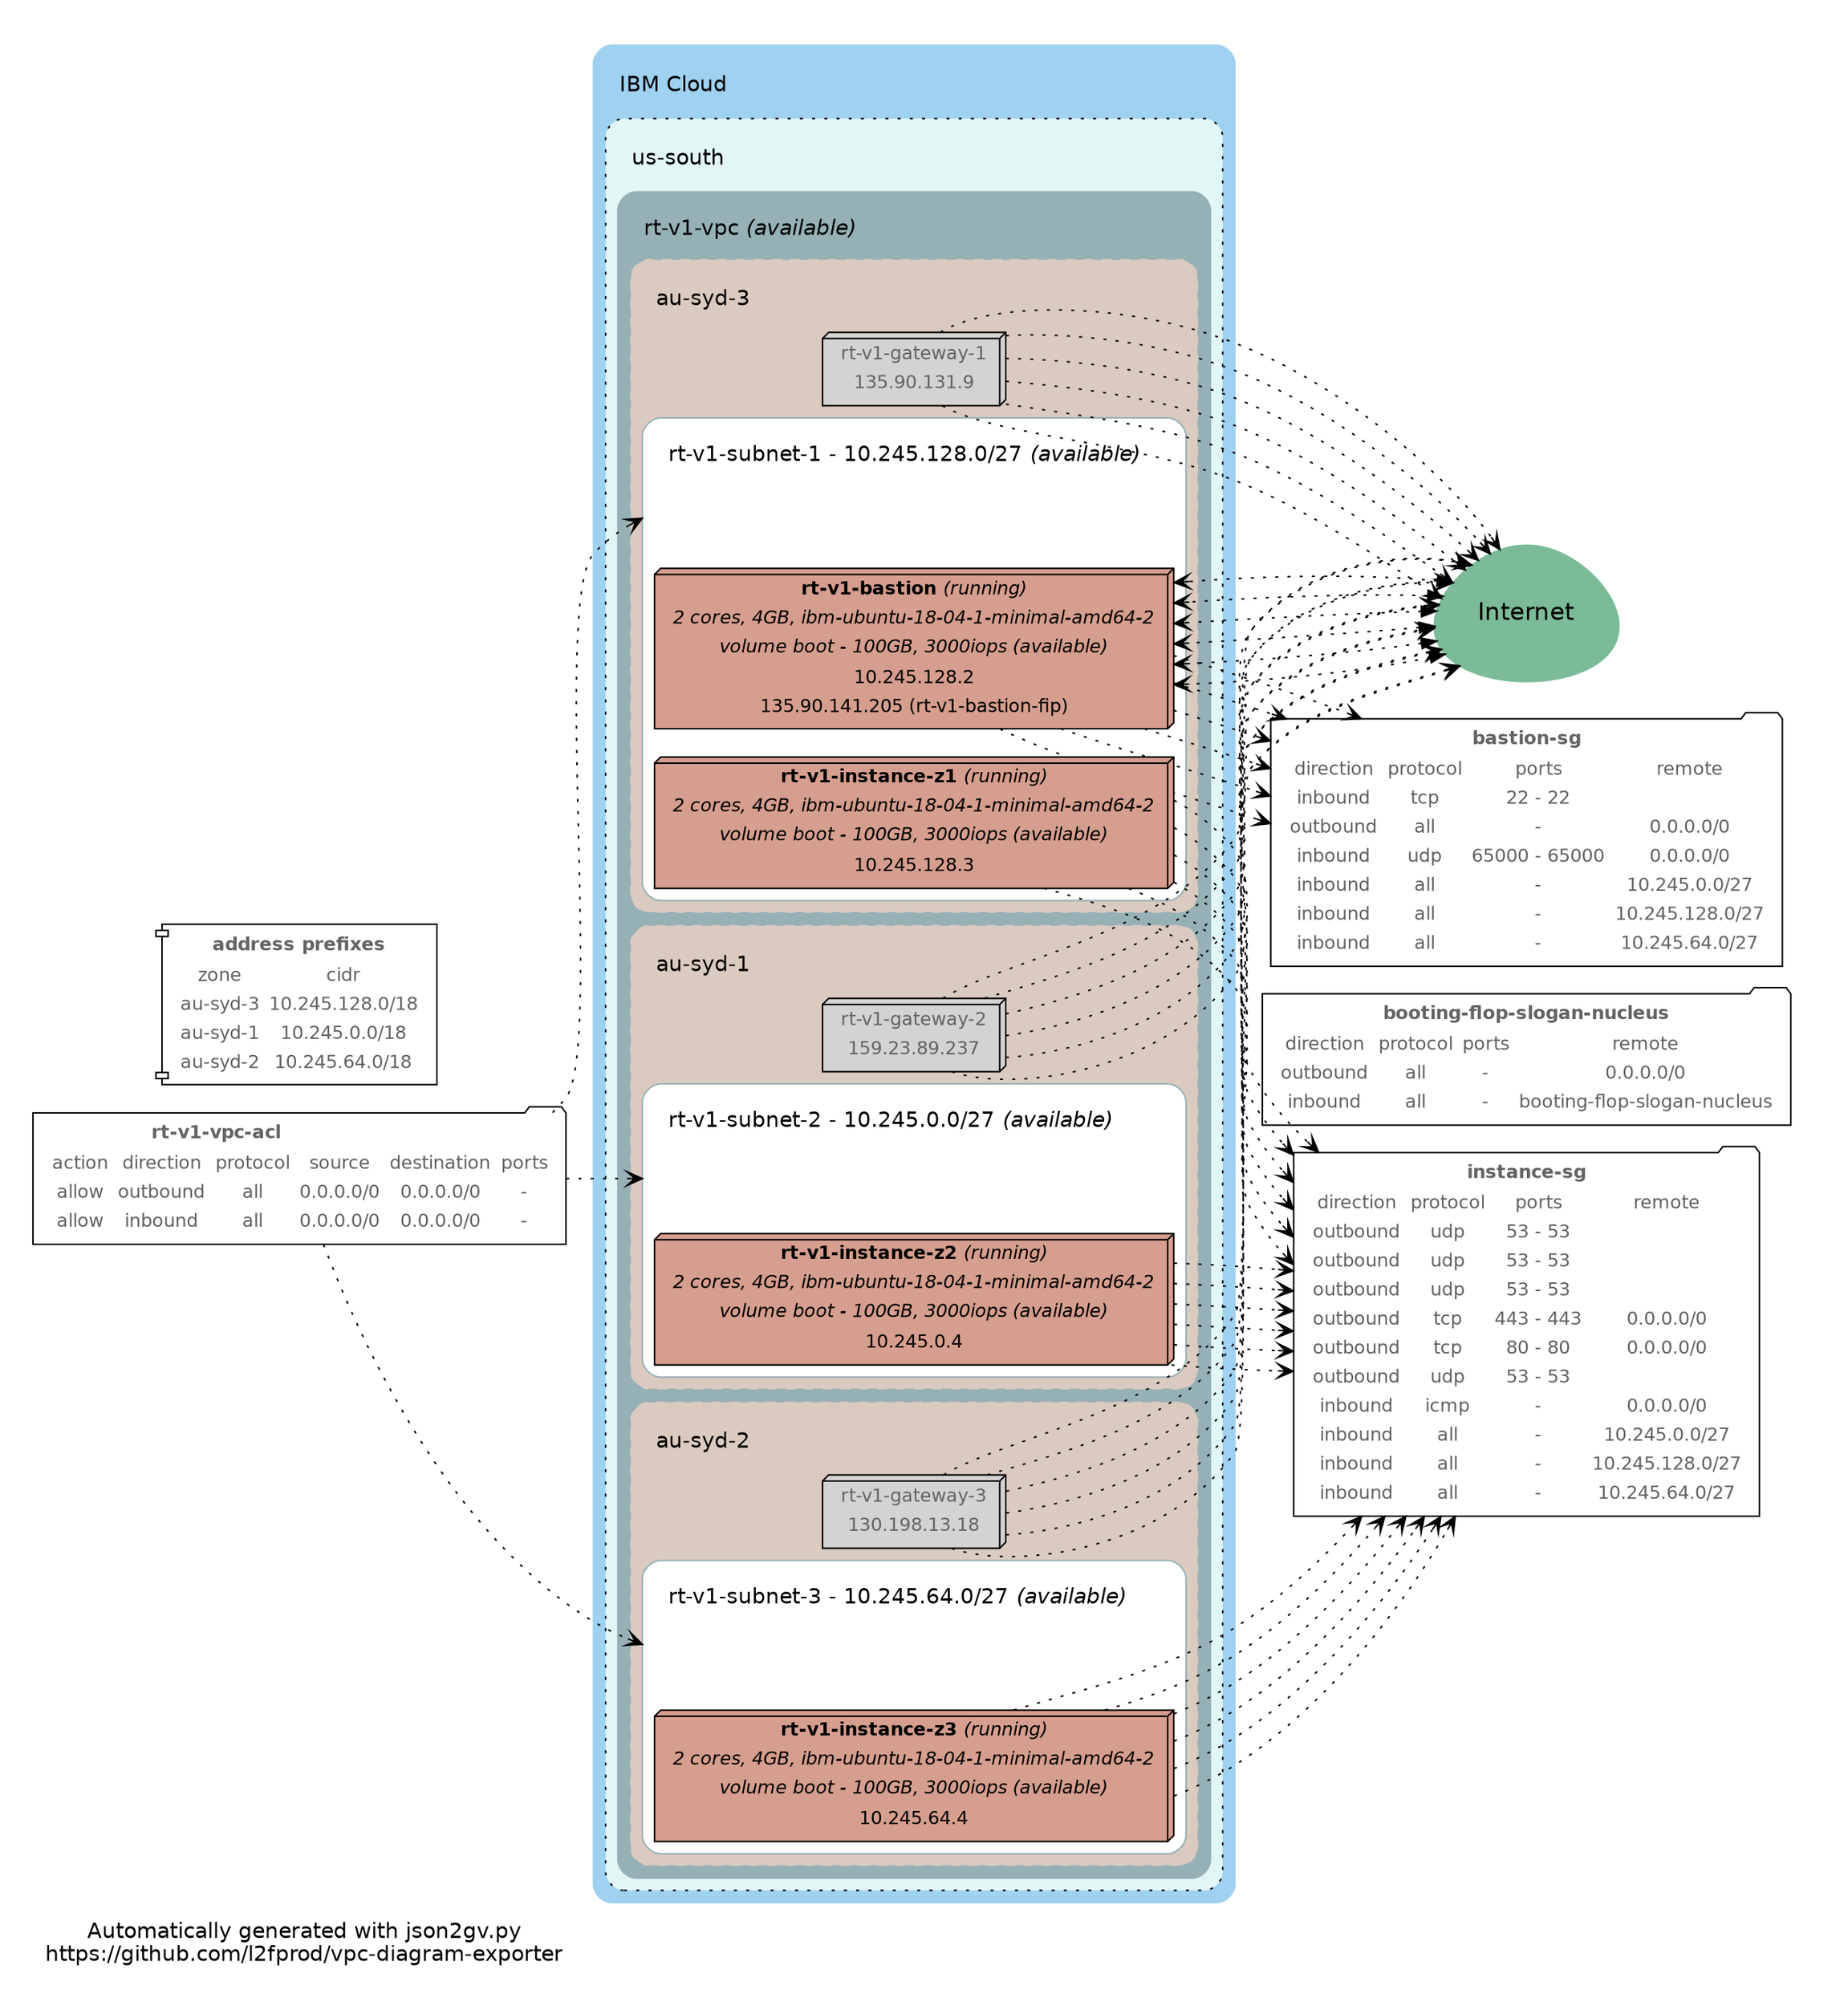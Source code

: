 digraph G {

  graph [labeljust=l]
  bgcolor="#FFFFFF"

  compound=true
  rankdir=LR
  ranksep=0.8
  # ratio=0.8
  pad=0.3
  // splines="polyline"
  fontname = "helvetica"

  label="Automatically generated with json2gv.py\nhttps://github.com/l2fprod/vpc-diagram-exporter"

  node [
    fontname = "helvetica"
    fontsize=12
    fontcolor="#646365"
    width=1.1
    shape = "box"
  ]
  edge [
    fontname = "helvetica"
    fontsize=8
    fontcolor="#646365"
    color="#000000"
    arrowhead="vee"
    style="dotted"
  ]

  internet [
    label = "\nInternet\n "
    shape = "egg"
    fontsize=16
    style="filled"
    color="#7bbb98"
    fillcolor="#7bbb98"
    fontcolor="#000000"
  ]

  // force the internet outside of IBM Cloud
  subgraph cluster_internet {
    label = ""
    color = "#FFFFFF"
    internet
  }

  // force security groups outside of IBM Cloud
  subgraph cluster_security_groups {
    label = ""
    color = "#FFFFFF"

    // SECURITY GROUPS
    
    
    
    "r026-39678830-3bc3-48be-b4e7-a2bc3350febe" [
      label = <
      <TABLE border="0">
      <TR><TD colspan="4"><B>bastion-sg</B></TD></TR>
      <TR>
      <TD>direction</TD>
      <TD>protocol</TD>
      <TD>ports</TD>
      <TD>remote</TD>
      </TR>
      
      
      <TR>
      <TD>inbound</TD>
      <TD>tcp</TD>
      <TD>22 - 22</TD>
      <TD></TD>
      </TR>
      
      <TR>
      <TD>outbound</TD>
      <TD>all</TD>
      <TD> - </TD>
      <TD>0.0.0.0/0</TD>
      </TR>
      
      <TR>
      <TD>inbound</TD>
      <TD>udp</TD>
      <TD>65000 - 65000</TD>
      <TD>0.0.0.0/0</TD>
      </TR>
      
      <TR>
      <TD>inbound</TD>
      <TD>all</TD>
      <TD> - </TD>
      <TD>10.245.0.0/27</TD>
      </TR>
      
      <TR>
      <TD>inbound</TD>
      <TD>all</TD>
      <TD> - </TD>
      <TD>10.245.128.0/27</TD>
      </TR>
      
      <TR>
      <TD>inbound</TD>
      <TD>all</TD>
      <TD> - </TD>
      <TD>10.245.64.0/27</TD>
      </TR>
      
      
      </TABLE>
      >
      style="rounded"
      shape="folder"
    ]
    
    
    
    "r026-e7b9e1f9-a3f1-4597-b4d5-7c012ff75777" [
      label = <
      <TABLE border="0">
      <TR><TD colspan="4"><B>booting-flop-slogan-nucleus</B></TD></TR>
      <TR>
      <TD>direction</TD>
      <TD>protocol</TD>
      <TD>ports</TD>
      <TD>remote</TD>
      </TR>
      
      
      <TR>
      <TD>outbound</TD>
      <TD>all</TD>
      <TD> - </TD>
      <TD>0.0.0.0/0</TD>
      </TR>
      
      <TR>
      <TD>inbound</TD>
      <TD>all</TD>
      <TD> - </TD>
      <TD>booting-flop-slogan-nucleus</TD>
      </TR>
      
      
      </TABLE>
      >
      style="rounded"
      shape="folder"
    ]
    
    
    
    "r026-78aa2ab8-ea46-4357-8177-5447cf0020c7" [
      label = <
      <TABLE border="0">
      <TR><TD colspan="4"><B>instance-sg</B></TD></TR>
      <TR>
      <TD>direction</TD>
      <TD>protocol</TD>
      <TD>ports</TD>
      <TD>remote</TD>
      </TR>
      
      
      <TR>
      <TD>outbound</TD>
      <TD>udp</TD>
      <TD>53 - 53</TD>
      <TD></TD>
      </TR>
      
      <TR>
      <TD>outbound</TD>
      <TD>udp</TD>
      <TD>53 - 53</TD>
      <TD></TD>
      </TR>
      
      <TR>
      <TD>outbound</TD>
      <TD>udp</TD>
      <TD>53 - 53</TD>
      <TD></TD>
      </TR>
      
      <TR>
      <TD>outbound</TD>
      <TD>tcp</TD>
      <TD>443 - 443</TD>
      <TD>0.0.0.0/0</TD>
      </TR>
      
      <TR>
      <TD>outbound</TD>
      <TD>tcp</TD>
      <TD>80 - 80</TD>
      <TD>0.0.0.0/0</TD>
      </TR>
      
      <TR>
      <TD>outbound</TD>
      <TD>udp</TD>
      <TD>53 - 53</TD>
      <TD></TD>
      </TR>
      
      <TR>
      <TD>inbound</TD>
      <TD>icmp</TD>
      <TD> - </TD>
      <TD>0.0.0.0/0</TD>
      </TR>
      
      <TR>
      <TD>inbound</TD>
      <TD>all</TD>
      <TD> - </TD>
      <TD>10.245.0.0/27</TD>
      </TR>
      
      <TR>
      <TD>inbound</TD>
      <TD>all</TD>
      <TD> - </TD>
      <TD>10.245.128.0/27</TD>
      </TR>
      
      <TR>
      <TD>inbound</TD>
      <TD>all</TD>
      <TD> - </TD>
      <TD>10.245.64.0/27</TD>
      </TR>
      
      
      </TABLE>
      >
      style="rounded"
      shape="folder"
    ]
    
    
    
  }

  subgraph cluster_ibmcloud {
    label = <<BR/>  IBM Cloud>
    color = "#9fd1f0"
    fillcolor = "#9fd1f0"
    style = "rounded, filled"

    // VPCs
    
    subgraph "cluster_r026-1196200e-5018-414c-a50b-099eadbcd76c_us-south" {
      label = <<BR/>  us-south>
      color = "#000000"
      fillcolor = "#e2f7f5"
      style = "rounded, dotted, filled"

      subgraph "cluster_r026-1196200e-5018-414c-a50b-099eadbcd76c" {
        label = <<BR/>  rt-v1-vpc <I>(available) </I>>
        color = "#96b1b6"
        fillcolor = "#96b1b6"
        style = "rounded, filled"

      // REGIONS
      
        
        subgraph "cluster_r026-1196200e-5018-414c-a50b-099eadbcd76c_au-syd-1" {
          label = <<BR/>  au-syd-1>
          fillcolor = "#dbcabf"
          style = "rounded, dashed, filled"

          // PUBLIC GATEWAYS
          
            
            "r026-514a0c81-b89b-4e13-8afd-855a48ff3be3" [
              label=<
                <TABLE border="0">
                <TR><TD>rt-v1-gateway-2</TD></TR>
                
                <TR><TD>159.23.89.237</TD></TR>
                
                </TABLE>
              >
              style = "filled"
              shape = "box3d"
            ]

            "r026-514a0c81-b89b-4e13-8afd-855a48ff3be3" -> internet
            
          
            
          
            
          
          
          // SUBNETS
          

          
            
              subgraph "cluster_02h7-62e594fe-427f-492b-acd9-19bbd3be2772" {
                label = <<BR/>  rt-v1-subnet-2 - 10.245.0.0/27 <I>(available)</I>>
                fillcolor = "#FFFFFF"
                style = "rounded, filled"

                // invisible node to be able to attach Network ACLs
                "02h7-62e594fe-427f-492b-acd9-19bbd3be2772" [
                  style="invis"
                ]

                

                // SERVERS in this SUBNET
                
                    "02h7_a3e456e3-5c2e-4b26-a3c4-79f2d0e6c7e6" [
                      label = <
                      <TABLE BORDER="0">
                      <TR><TD><B>rt-v1-instance-z2</B> <I>(running)</I></TD></TR>
                      <TR><TD><I>2 cores, 4GB, ibm-ubuntu-18-04-1-minimal-amd64-2</I></TD></TR>

                      
                        
                        
                        <TR><TD><I>volume boot - 100GB, 3000iops (available)</I></TD></TR>
                        
                        
                      
                        
                        
                        
                      
                        
                        
                        
                      
                        
                        
                        
                      

                      
                      <TR><TD>10.245.0.4</TD></TR>
                        
                      

                      </TABLE>
                      >
                      style="filled"
                      color="#000000"
                      fillcolor="#d69e8e"
                      fontcolor="#000000"
                      shape="box3d"
                    ]

                    
                      // LINK SERVER to ITS SECURITY GROUPS
                      
                        "02h7_a3e456e3-5c2e-4b26-a3c4-79f2d0e6c7e6" -> "r026-78aa2ab8-ea46-4357-8177-5447cf0020c7"
                      

                      // IF THE SERVER HAS A FLOATING IP, IT HAS INBOUND/OUTBOUND ACCESS FROM/TO THE INTERNET
                      
                    

                
              }
            
          
            
          
            
          
        }
        
        subgraph "cluster_r026-1196200e-5018-414c-a50b-099eadbcd76c_au-syd-2" {
          label = <<BR/>  au-syd-2>
          fillcolor = "#dbcabf"
          style = "rounded, dashed, filled"

          // PUBLIC GATEWAYS
          
            
          
            
            "r026-8bf6ff65-9303-42ab-8074-7d1d907f72e1" [
              label=<
                <TABLE border="0">
                <TR><TD>rt-v1-gateway-3</TD></TR>
                
                <TR><TD>130.198.13.18</TD></TR>
                
                </TABLE>
              >
              style = "filled"
              shape = "box3d"
            ]

            "r026-8bf6ff65-9303-42ab-8074-7d1d907f72e1" -> internet
            
          
            
          
          
          // SUBNETS
          

          
            
          
            
              subgraph "cluster_02i7-4ad1e7eb-f26c-4f83-bdce-4faf1d332f8b" {
                label = <<BR/>  rt-v1-subnet-3 - 10.245.64.0/27 <I>(available)</I>>
                fillcolor = "#FFFFFF"
                style = "rounded, filled"

                // invisible node to be able to attach Network ACLs
                "02i7-4ad1e7eb-f26c-4f83-bdce-4faf1d332f8b" [
                  style="invis"
                ]

                

                // SERVERS in this SUBNET
                
                    "02i7_5aae6363-aa8d-4bfb-a352-b4fe5a42b905" [
                      label = <
                      <TABLE BORDER="0">
                      <TR><TD><B>rt-v1-instance-z3</B> <I>(running)</I></TD></TR>
                      <TR><TD><I>2 cores, 4GB, ibm-ubuntu-18-04-1-minimal-amd64-2</I></TD></TR>

                      
                        
                        
                        
                      
                        
                        
                        <TR><TD><I>volume boot - 100GB, 3000iops (available)</I></TD></TR>
                        
                        
                      
                        
                        
                        
                      
                        
                        
                        
                      

                      
                      <TR><TD>10.245.64.4</TD></TR>
                        
                      

                      </TABLE>
                      >
                      style="filled"
                      color="#000000"
                      fillcolor="#d69e8e"
                      fontcolor="#000000"
                      shape="box3d"
                    ]

                    
                      // LINK SERVER to ITS SECURITY GROUPS
                      
                        "02i7_5aae6363-aa8d-4bfb-a352-b4fe5a42b905" -> "r026-78aa2ab8-ea46-4357-8177-5447cf0020c7"
                      

                      // IF THE SERVER HAS A FLOATING IP, IT HAS INBOUND/OUTBOUND ACCESS FROM/TO THE INTERNET
                      
                    

                
              }
            
          
            
          
        }
        
        subgraph "cluster_r026-1196200e-5018-414c-a50b-099eadbcd76c_au-syd-3" {
          label = <<BR/>  au-syd-3>
          fillcolor = "#dbcabf"
          style = "rounded, dashed, filled"

          // PUBLIC GATEWAYS
          
            
          
            
          
            
            "r026-9a965094-5aef-4111-a4b1-207ca56bcbe2" [
              label=<
                <TABLE border="0">
                <TR><TD>rt-v1-gateway-1</TD></TR>
                
                <TR><TD>135.90.131.9</TD></TR>
                
                </TABLE>
              >
              style = "filled"
              shape = "box3d"
            ]

            "r026-9a965094-5aef-4111-a4b1-207ca56bcbe2" -> internet
            
          
          
          // SUBNETS
          

          
            
          
            
          
            
              subgraph "cluster_02j7-d3e630c2-8255-48a6-b5c0-4b117d39412e" {
                label = <<BR/>  rt-v1-subnet-1 - 10.245.128.0/27 <I>(available)</I>>
                fillcolor = "#FFFFFF"
                style = "rounded, filled"

                // invisible node to be able to attach Network ACLs
                "02j7-d3e630c2-8255-48a6-b5c0-4b117d39412e" [
                  style="invis"
                ]

                

                // SERVERS in this SUBNET
                
                    "02j7_19f9bd34-a3a3-45d8-9e03-af8d9bbcd081" [
                      label = <
                      <TABLE BORDER="0">
                      <TR><TD><B>rt-v1-bastion</B> <I>(running)</I></TD></TR>
                      <TR><TD><I>2 cores, 4GB, ibm-ubuntu-18-04-1-minimal-amd64-2</I></TD></TR>

                      
                        
                        
                        
                      
                        
                        
                        
                      
                        
                        
                        <TR><TD><I>volume boot - 100GB, 3000iops (available)</I></TD></TR>
                        
                        
                      
                        
                        
                        
                      

                      
                      <TR><TD>10.245.128.2</TD></TR>
                        
                        
                          <TR><TD>135.90.141.205 (rt-v1-bastion-fip)</TD></TR>
                        
                        
                      

                      </TABLE>
                      >
                      style="filled"
                      color="#000000"
                      fillcolor="#d69e8e"
                      fontcolor="#000000"
                      shape="box3d"
                    ]

                    
                      // LINK SERVER to ITS SECURITY GROUPS
                      
                        "02j7_19f9bd34-a3a3-45d8-9e03-af8d9bbcd081" -> "r026-39678830-3bc3-48be-b4e7-a2bc3350febe"
                      

                      // IF THE SERVER HAS A FLOATING IP, IT HAS INBOUND/OUTBOUND ACCESS FROM/TO THE INTERNET
                      
                      internet -> "02j7_19f9bd34-a3a3-45d8-9e03-af8d9bbcd081" [dir="both"]
                      
                    

                
                    "02j7_fa8f579c-6563-4abf-b0eb-5efe1798c1bf" [
                      label = <
                      <TABLE BORDER="0">
                      <TR><TD><B>rt-v1-instance-z1</B> <I>(running)</I></TD></TR>
                      <TR><TD><I>2 cores, 4GB, ibm-ubuntu-18-04-1-minimal-amd64-2</I></TD></TR>

                      
                        
                        
                        
                      
                        
                        
                        
                      
                        
                        
                        
                      
                        
                        
                        <TR><TD><I>volume boot - 100GB, 3000iops (available)</I></TD></TR>
                        
                        
                      

                      
                      <TR><TD>10.245.128.3</TD></TR>
                        
                      

                      </TABLE>
                      >
                      style="filled"
                      color="#000000"
                      fillcolor="#d69e8e"
                      fontcolor="#000000"
                      shape="box3d"
                    ]

                    
                      // LINK SERVER to ITS SECURITY GROUPS
                      
                        "02j7_fa8f579c-6563-4abf-b0eb-5efe1798c1bf" -> "r026-78aa2ab8-ea46-4357-8177-5447cf0020c7"
                      

                      // IF THE SERVER HAS A FLOATING IP, IT HAS INBOUND/OUTBOUND ACCESS FROM/TO THE INTERNET
                      
                    

                
              }
            
          
        }
        
      
        
        subgraph "cluster_r026-1196200e-5018-414c-a50b-099eadbcd76c_au-syd-3" {
          label = <<BR/>  au-syd-3>
          fillcolor = "#dbcabf"
          style = "rounded, dashed, filled"

          // PUBLIC GATEWAYS
          
            
          
            
          
            
            "r026-9a965094-5aef-4111-a4b1-207ca56bcbe2" [
              label=<
                <TABLE border="0">
                <TR><TD>rt-v1-gateway-1</TD></TR>
                
                <TR><TD>135.90.131.9</TD></TR>
                
                </TABLE>
              >
              style = "filled"
              shape = "box3d"
            ]

            "r026-9a965094-5aef-4111-a4b1-207ca56bcbe2" -> internet
            
          
          
          // SUBNETS
          

          
            
          
            
          
            
              subgraph "cluster_02j7-d3e630c2-8255-48a6-b5c0-4b117d39412e" {
                label = <<BR/>  rt-v1-subnet-1 - 10.245.128.0/27 <I>(available)</I>>
                fillcolor = "#FFFFFF"
                style = "rounded, filled"

                // invisible node to be able to attach Network ACLs
                "02j7-d3e630c2-8255-48a6-b5c0-4b117d39412e" [
                  style="invis"
                ]

                

                // SERVERS in this SUBNET
                
                    "02j7_19f9bd34-a3a3-45d8-9e03-af8d9bbcd081" [
                      label = <
                      <TABLE BORDER="0">
                      <TR><TD><B>rt-v1-bastion</B> <I>(running)</I></TD></TR>
                      <TR><TD><I>2 cores, 4GB, ibm-ubuntu-18-04-1-minimal-amd64-2</I></TD></TR>

                      
                        
                        
                        
                      
                        
                        
                        
                      
                        
                        
                        <TR><TD><I>volume boot - 100GB, 3000iops (available)</I></TD></TR>
                        
                        
                      
                        
                        
                        
                      

                      
                      <TR><TD>10.245.128.2</TD></TR>
                        
                        
                          <TR><TD>135.90.141.205 (rt-v1-bastion-fip)</TD></TR>
                        
                        
                      

                      </TABLE>
                      >
                      style="filled"
                      color="#000000"
                      fillcolor="#d69e8e"
                      fontcolor="#000000"
                      shape="box3d"
                    ]

                    
                      // LINK SERVER to ITS SECURITY GROUPS
                      
                        "02j7_19f9bd34-a3a3-45d8-9e03-af8d9bbcd081" -> "r026-39678830-3bc3-48be-b4e7-a2bc3350febe"
                      

                      // IF THE SERVER HAS A FLOATING IP, IT HAS INBOUND/OUTBOUND ACCESS FROM/TO THE INTERNET
                      
                      internet -> "02j7_19f9bd34-a3a3-45d8-9e03-af8d9bbcd081" [dir="both"]
                      
                    

                
                    "02j7_fa8f579c-6563-4abf-b0eb-5efe1798c1bf" [
                      label = <
                      <TABLE BORDER="0">
                      <TR><TD><B>rt-v1-instance-z1</B> <I>(running)</I></TD></TR>
                      <TR><TD><I>2 cores, 4GB, ibm-ubuntu-18-04-1-minimal-amd64-2</I></TD></TR>

                      
                        
                        
                        
                      
                        
                        
                        
                      
                        
                        
                        
                      
                        
                        
                        <TR><TD><I>volume boot - 100GB, 3000iops (available)</I></TD></TR>
                        
                        
                      

                      
                      <TR><TD>10.245.128.3</TD></TR>
                        
                      

                      </TABLE>
                      >
                      style="filled"
                      color="#000000"
                      fillcolor="#d69e8e"
                      fontcolor="#000000"
                      shape="box3d"
                    ]

                    
                      // LINK SERVER to ITS SECURITY GROUPS
                      
                        "02j7_fa8f579c-6563-4abf-b0eb-5efe1798c1bf" -> "r026-78aa2ab8-ea46-4357-8177-5447cf0020c7"
                      

                      // IF THE SERVER HAS A FLOATING IP, IT HAS INBOUND/OUTBOUND ACCESS FROM/TO THE INTERNET
                      
                    

                
              }
            
          
        }
        
        subgraph "cluster_r026-1196200e-5018-414c-a50b-099eadbcd76c_au-syd-1" {
          label = <<BR/>  au-syd-1>
          fillcolor = "#dbcabf"
          style = "rounded, dashed, filled"

          // PUBLIC GATEWAYS
          
            
            "r026-514a0c81-b89b-4e13-8afd-855a48ff3be3" [
              label=<
                <TABLE border="0">
                <TR><TD>rt-v1-gateway-2</TD></TR>
                
                <TR><TD>159.23.89.237</TD></TR>
                
                </TABLE>
              >
              style = "filled"
              shape = "box3d"
            ]

            "r026-514a0c81-b89b-4e13-8afd-855a48ff3be3" -> internet
            
          
            
          
            
          
          
          // SUBNETS
          

          
            
              subgraph "cluster_02h7-62e594fe-427f-492b-acd9-19bbd3be2772" {
                label = <<BR/>  rt-v1-subnet-2 - 10.245.0.0/27 <I>(available)</I>>
                fillcolor = "#FFFFFF"
                style = "rounded, filled"

                // invisible node to be able to attach Network ACLs
                "02h7-62e594fe-427f-492b-acd9-19bbd3be2772" [
                  style="invis"
                ]

                

                // SERVERS in this SUBNET
                
                    "02h7_a3e456e3-5c2e-4b26-a3c4-79f2d0e6c7e6" [
                      label = <
                      <TABLE BORDER="0">
                      <TR><TD><B>rt-v1-instance-z2</B> <I>(running)</I></TD></TR>
                      <TR><TD><I>2 cores, 4GB, ibm-ubuntu-18-04-1-minimal-amd64-2</I></TD></TR>

                      
                        
                        
                        <TR><TD><I>volume boot - 100GB, 3000iops (available)</I></TD></TR>
                        
                        
                      
                        
                        
                        
                      
                        
                        
                        
                      
                        
                        
                        
                      

                      
                      <TR><TD>10.245.0.4</TD></TR>
                        
                      

                      </TABLE>
                      >
                      style="filled"
                      color="#000000"
                      fillcolor="#d69e8e"
                      fontcolor="#000000"
                      shape="box3d"
                    ]

                    
                      // LINK SERVER to ITS SECURITY GROUPS
                      
                        "02h7_a3e456e3-5c2e-4b26-a3c4-79f2d0e6c7e6" -> "r026-78aa2ab8-ea46-4357-8177-5447cf0020c7"
                      

                      // IF THE SERVER HAS A FLOATING IP, IT HAS INBOUND/OUTBOUND ACCESS FROM/TO THE INTERNET
                      
                    

                
              }
            
          
            
          
            
          
        }
        
        subgraph "cluster_r026-1196200e-5018-414c-a50b-099eadbcd76c_au-syd-2" {
          label = <<BR/>  au-syd-2>
          fillcolor = "#dbcabf"
          style = "rounded, dashed, filled"

          // PUBLIC GATEWAYS
          
            
          
            
            "r026-8bf6ff65-9303-42ab-8074-7d1d907f72e1" [
              label=<
                <TABLE border="0">
                <TR><TD>rt-v1-gateway-3</TD></TR>
                
                <TR><TD>130.198.13.18</TD></TR>
                
                </TABLE>
              >
              style = "filled"
              shape = "box3d"
            ]

            "r026-8bf6ff65-9303-42ab-8074-7d1d907f72e1" -> internet
            
          
            
          
          
          // SUBNETS
          

          
            
          
            
              subgraph "cluster_02i7-4ad1e7eb-f26c-4f83-bdce-4faf1d332f8b" {
                label = <<BR/>  rt-v1-subnet-3 - 10.245.64.0/27 <I>(available)</I>>
                fillcolor = "#FFFFFF"
                style = "rounded, filled"

                // invisible node to be able to attach Network ACLs
                "02i7-4ad1e7eb-f26c-4f83-bdce-4faf1d332f8b" [
                  style="invis"
                ]

                

                // SERVERS in this SUBNET
                
                    "02i7_5aae6363-aa8d-4bfb-a352-b4fe5a42b905" [
                      label = <
                      <TABLE BORDER="0">
                      <TR><TD><B>rt-v1-instance-z3</B> <I>(running)</I></TD></TR>
                      <TR><TD><I>2 cores, 4GB, ibm-ubuntu-18-04-1-minimal-amd64-2</I></TD></TR>

                      
                        
                        
                        
                      
                        
                        
                        <TR><TD><I>volume boot - 100GB, 3000iops (available)</I></TD></TR>
                        
                        
                      
                        
                        
                        
                      
                        
                        
                        
                      

                      
                      <TR><TD>10.245.64.4</TD></TR>
                        
                      

                      </TABLE>
                      >
                      style="filled"
                      color="#000000"
                      fillcolor="#d69e8e"
                      fontcolor="#000000"
                      shape="box3d"
                    ]

                    
                      // LINK SERVER to ITS SECURITY GROUPS
                      
                        "02i7_5aae6363-aa8d-4bfb-a352-b4fe5a42b905" -> "r026-78aa2ab8-ea46-4357-8177-5447cf0020c7"
                      

                      // IF THE SERVER HAS A FLOATING IP, IT HAS INBOUND/OUTBOUND ACCESS FROM/TO THE INTERNET
                      
                    

                
              }
            
          
            
          
        }
        
      
        
        subgraph "cluster_r026-1196200e-5018-414c-a50b-099eadbcd76c_au-syd-1" {
          label = <<BR/>  au-syd-1>
          fillcolor = "#dbcabf"
          style = "rounded, dashed, filled"

          // PUBLIC GATEWAYS
          
            
            "r026-514a0c81-b89b-4e13-8afd-855a48ff3be3" [
              label=<
                <TABLE border="0">
                <TR><TD>rt-v1-gateway-2</TD></TR>
                
                <TR><TD>159.23.89.237</TD></TR>
                
                </TABLE>
              >
              style = "filled"
              shape = "box3d"
            ]

            "r026-514a0c81-b89b-4e13-8afd-855a48ff3be3" -> internet
            
          
            
          
            
          
          
          // SUBNETS
          

          
            
              subgraph "cluster_02h7-62e594fe-427f-492b-acd9-19bbd3be2772" {
                label = <<BR/>  rt-v1-subnet-2 - 10.245.0.0/27 <I>(available)</I>>
                fillcolor = "#FFFFFF"
                style = "rounded, filled"

                // invisible node to be able to attach Network ACLs
                "02h7-62e594fe-427f-492b-acd9-19bbd3be2772" [
                  style="invis"
                ]

                

                // SERVERS in this SUBNET
                
                    "02h7_a3e456e3-5c2e-4b26-a3c4-79f2d0e6c7e6" [
                      label = <
                      <TABLE BORDER="0">
                      <TR><TD><B>rt-v1-instance-z2</B> <I>(running)</I></TD></TR>
                      <TR><TD><I>2 cores, 4GB, ibm-ubuntu-18-04-1-minimal-amd64-2</I></TD></TR>

                      
                        
                        
                        <TR><TD><I>volume boot - 100GB, 3000iops (available)</I></TD></TR>
                        
                        
                      
                        
                        
                        
                      
                        
                        
                        
                      
                        
                        
                        
                      

                      
                      <TR><TD>10.245.0.4</TD></TR>
                        
                      

                      </TABLE>
                      >
                      style="filled"
                      color="#000000"
                      fillcolor="#d69e8e"
                      fontcolor="#000000"
                      shape="box3d"
                    ]

                    
                      // LINK SERVER to ITS SECURITY GROUPS
                      
                        "02h7_a3e456e3-5c2e-4b26-a3c4-79f2d0e6c7e6" -> "r026-78aa2ab8-ea46-4357-8177-5447cf0020c7"
                      

                      // IF THE SERVER HAS A FLOATING IP, IT HAS INBOUND/OUTBOUND ACCESS FROM/TO THE INTERNET
                      
                    

                
              }
            
          
            
          
            
          
        }
        
        subgraph "cluster_r026-1196200e-5018-414c-a50b-099eadbcd76c_au-syd-2" {
          label = <<BR/>  au-syd-2>
          fillcolor = "#dbcabf"
          style = "rounded, dashed, filled"

          // PUBLIC GATEWAYS
          
            
          
            
            "r026-8bf6ff65-9303-42ab-8074-7d1d907f72e1" [
              label=<
                <TABLE border="0">
                <TR><TD>rt-v1-gateway-3</TD></TR>
                
                <TR><TD>130.198.13.18</TD></TR>
                
                </TABLE>
              >
              style = "filled"
              shape = "box3d"
            ]

            "r026-8bf6ff65-9303-42ab-8074-7d1d907f72e1" -> internet
            
          
            
          
          
          // SUBNETS
          

          
            
          
            
              subgraph "cluster_02i7-4ad1e7eb-f26c-4f83-bdce-4faf1d332f8b" {
                label = <<BR/>  rt-v1-subnet-3 - 10.245.64.0/27 <I>(available)</I>>
                fillcolor = "#FFFFFF"
                style = "rounded, filled"

                // invisible node to be able to attach Network ACLs
                "02i7-4ad1e7eb-f26c-4f83-bdce-4faf1d332f8b" [
                  style="invis"
                ]

                

                // SERVERS in this SUBNET
                
                    "02i7_5aae6363-aa8d-4bfb-a352-b4fe5a42b905" [
                      label = <
                      <TABLE BORDER="0">
                      <TR><TD><B>rt-v1-instance-z3</B> <I>(running)</I></TD></TR>
                      <TR><TD><I>2 cores, 4GB, ibm-ubuntu-18-04-1-minimal-amd64-2</I></TD></TR>

                      
                        
                        
                        
                      
                        
                        
                        <TR><TD><I>volume boot - 100GB, 3000iops (available)</I></TD></TR>
                        
                        
                      
                        
                        
                        
                      
                        
                        
                        
                      

                      
                      <TR><TD>10.245.64.4</TD></TR>
                        
                      

                      </TABLE>
                      >
                      style="filled"
                      color="#000000"
                      fillcolor="#d69e8e"
                      fontcolor="#000000"
                      shape="box3d"
                    ]

                    
                      // LINK SERVER to ITS SECURITY GROUPS
                      
                        "02i7_5aae6363-aa8d-4bfb-a352-b4fe5a42b905" -> "r026-78aa2ab8-ea46-4357-8177-5447cf0020c7"
                      

                      // IF THE SERVER HAS A FLOATING IP, IT HAS INBOUND/OUTBOUND ACCESS FROM/TO THE INTERNET
                      
                    

                
              }
            
          
            
          
        }
        
        subgraph "cluster_r026-1196200e-5018-414c-a50b-099eadbcd76c_au-syd-3" {
          label = <<BR/>  au-syd-3>
          fillcolor = "#dbcabf"
          style = "rounded, dashed, filled"

          // PUBLIC GATEWAYS
          
            
          
            
          
            
            "r026-9a965094-5aef-4111-a4b1-207ca56bcbe2" [
              label=<
                <TABLE border="0">
                <TR><TD>rt-v1-gateway-1</TD></TR>
                
                <TR><TD>135.90.131.9</TD></TR>
                
                </TABLE>
              >
              style = "filled"
              shape = "box3d"
            ]

            "r026-9a965094-5aef-4111-a4b1-207ca56bcbe2" -> internet
            
          
          
          // SUBNETS
          

          
            
          
            
          
            
              subgraph "cluster_02j7-d3e630c2-8255-48a6-b5c0-4b117d39412e" {
                label = <<BR/>  rt-v1-subnet-1 - 10.245.128.0/27 <I>(available)</I>>
                fillcolor = "#FFFFFF"
                style = "rounded, filled"

                // invisible node to be able to attach Network ACLs
                "02j7-d3e630c2-8255-48a6-b5c0-4b117d39412e" [
                  style="invis"
                ]

                

                // SERVERS in this SUBNET
                
                    "02j7_19f9bd34-a3a3-45d8-9e03-af8d9bbcd081" [
                      label = <
                      <TABLE BORDER="0">
                      <TR><TD><B>rt-v1-bastion</B> <I>(running)</I></TD></TR>
                      <TR><TD><I>2 cores, 4GB, ibm-ubuntu-18-04-1-minimal-amd64-2</I></TD></TR>

                      
                        
                        
                        
                      
                        
                        
                        
                      
                        
                        
                        <TR><TD><I>volume boot - 100GB, 3000iops (available)</I></TD></TR>
                        
                        
                      
                        
                        
                        
                      

                      
                      <TR><TD>10.245.128.2</TD></TR>
                        
                        
                          <TR><TD>135.90.141.205 (rt-v1-bastion-fip)</TD></TR>
                        
                        
                      

                      </TABLE>
                      >
                      style="filled"
                      color="#000000"
                      fillcolor="#d69e8e"
                      fontcolor="#000000"
                      shape="box3d"
                    ]

                    
                      // LINK SERVER to ITS SECURITY GROUPS
                      
                        "02j7_19f9bd34-a3a3-45d8-9e03-af8d9bbcd081" -> "r026-39678830-3bc3-48be-b4e7-a2bc3350febe"
                      

                      // IF THE SERVER HAS A FLOATING IP, IT HAS INBOUND/OUTBOUND ACCESS FROM/TO THE INTERNET
                      
                      internet -> "02j7_19f9bd34-a3a3-45d8-9e03-af8d9bbcd081" [dir="both"]
                      
                    

                
                    "02j7_fa8f579c-6563-4abf-b0eb-5efe1798c1bf" [
                      label = <
                      <TABLE BORDER="0">
                      <TR><TD><B>rt-v1-instance-z1</B> <I>(running)</I></TD></TR>
                      <TR><TD><I>2 cores, 4GB, ibm-ubuntu-18-04-1-minimal-amd64-2</I></TD></TR>

                      
                        
                        
                        
                      
                        
                        
                        
                      
                        
                        
                        
                      
                        
                        
                        <TR><TD><I>volume boot - 100GB, 3000iops (available)</I></TD></TR>
                        
                        
                      

                      
                      <TR><TD>10.245.128.3</TD></TR>
                        
                      

                      </TABLE>
                      >
                      style="filled"
                      color="#000000"
                      fillcolor="#d69e8e"
                      fontcolor="#000000"
                      shape="box3d"
                    ]

                    
                      // LINK SERVER to ITS SECURITY GROUPS
                      
                        "02j7_fa8f579c-6563-4abf-b0eb-5efe1798c1bf" -> "r026-78aa2ab8-ea46-4357-8177-5447cf0020c7"
                      

                      // IF THE SERVER HAS A FLOATING IP, IT HAS INBOUND/OUTBOUND ACCESS FROM/TO THE INTERNET
                      
                    

                
              }
            
          
        }
        
      
        
        subgraph "cluster_r026-1196200e-5018-414c-a50b-099eadbcd76c_au-syd-1" {
          label = <<BR/>  au-syd-1>
          fillcolor = "#dbcabf"
          style = "rounded, dashed, filled"

          // PUBLIC GATEWAYS
          
            
            "r026-514a0c81-b89b-4e13-8afd-855a48ff3be3" [
              label=<
                <TABLE border="0">
                <TR><TD>rt-v1-gateway-2</TD></TR>
                
                <TR><TD>159.23.89.237</TD></TR>
                
                </TABLE>
              >
              style = "filled"
              shape = "box3d"
            ]

            "r026-514a0c81-b89b-4e13-8afd-855a48ff3be3" -> internet
            
          
            
          
            
          
          
          // SUBNETS
          

          
            
              subgraph "cluster_02h7-62e594fe-427f-492b-acd9-19bbd3be2772" {
                label = <<BR/>  rt-v1-subnet-2 - 10.245.0.0/27 <I>(available)</I>>
                fillcolor = "#FFFFFF"
                style = "rounded, filled"

                // invisible node to be able to attach Network ACLs
                "02h7-62e594fe-427f-492b-acd9-19bbd3be2772" [
                  style="invis"
                ]

                

                // SERVERS in this SUBNET
                
                    "02h7_a3e456e3-5c2e-4b26-a3c4-79f2d0e6c7e6" [
                      label = <
                      <TABLE BORDER="0">
                      <TR><TD><B>rt-v1-instance-z2</B> <I>(running)</I></TD></TR>
                      <TR><TD><I>2 cores, 4GB, ibm-ubuntu-18-04-1-minimal-amd64-2</I></TD></TR>

                      
                        
                        
                        <TR><TD><I>volume boot - 100GB, 3000iops (available)</I></TD></TR>
                        
                        
                      
                        
                        
                        
                      
                        
                        
                        
                      
                        
                        
                        
                      

                      
                      <TR><TD>10.245.0.4</TD></TR>
                        
                      

                      </TABLE>
                      >
                      style="filled"
                      color="#000000"
                      fillcolor="#d69e8e"
                      fontcolor="#000000"
                      shape="box3d"
                    ]

                    
                      // LINK SERVER to ITS SECURITY GROUPS
                      
                        "02h7_a3e456e3-5c2e-4b26-a3c4-79f2d0e6c7e6" -> "r026-78aa2ab8-ea46-4357-8177-5447cf0020c7"
                      

                      // IF THE SERVER HAS A FLOATING IP, IT HAS INBOUND/OUTBOUND ACCESS FROM/TO THE INTERNET
                      
                    

                
              }
            
          
            
          
            
          
        }
        
        subgraph "cluster_r026-1196200e-5018-414c-a50b-099eadbcd76c_au-syd-2" {
          label = <<BR/>  au-syd-2>
          fillcolor = "#dbcabf"
          style = "rounded, dashed, filled"

          // PUBLIC GATEWAYS
          
            
          
            
            "r026-8bf6ff65-9303-42ab-8074-7d1d907f72e1" [
              label=<
                <TABLE border="0">
                <TR><TD>rt-v1-gateway-3</TD></TR>
                
                <TR><TD>130.198.13.18</TD></TR>
                
                </TABLE>
              >
              style = "filled"
              shape = "box3d"
            ]

            "r026-8bf6ff65-9303-42ab-8074-7d1d907f72e1" -> internet
            
          
            
          
          
          // SUBNETS
          

          
            
          
            
              subgraph "cluster_02i7-4ad1e7eb-f26c-4f83-bdce-4faf1d332f8b" {
                label = <<BR/>  rt-v1-subnet-3 - 10.245.64.0/27 <I>(available)</I>>
                fillcolor = "#FFFFFF"
                style = "rounded, filled"

                // invisible node to be able to attach Network ACLs
                "02i7-4ad1e7eb-f26c-4f83-bdce-4faf1d332f8b" [
                  style="invis"
                ]

                

                // SERVERS in this SUBNET
                
                    "02i7_5aae6363-aa8d-4bfb-a352-b4fe5a42b905" [
                      label = <
                      <TABLE BORDER="0">
                      <TR><TD><B>rt-v1-instance-z3</B> <I>(running)</I></TD></TR>
                      <TR><TD><I>2 cores, 4GB, ibm-ubuntu-18-04-1-minimal-amd64-2</I></TD></TR>

                      
                        
                        
                        
                      
                        
                        
                        <TR><TD><I>volume boot - 100GB, 3000iops (available)</I></TD></TR>
                        
                        
                      
                        
                        
                        
                      
                        
                        
                        
                      

                      
                      <TR><TD>10.245.64.4</TD></TR>
                        
                      

                      </TABLE>
                      >
                      style="filled"
                      color="#000000"
                      fillcolor="#d69e8e"
                      fontcolor="#000000"
                      shape="box3d"
                    ]

                    
                      // LINK SERVER to ITS SECURITY GROUPS
                      
                        "02i7_5aae6363-aa8d-4bfb-a352-b4fe5a42b905" -> "r026-78aa2ab8-ea46-4357-8177-5447cf0020c7"
                      

                      // IF THE SERVER HAS A FLOATING IP, IT HAS INBOUND/OUTBOUND ACCESS FROM/TO THE INTERNET
                      
                    

                
              }
            
          
            
          
        }
        
        subgraph "cluster_r026-1196200e-5018-414c-a50b-099eadbcd76c_au-syd-3" {
          label = <<BR/>  au-syd-3>
          fillcolor = "#dbcabf"
          style = "rounded, dashed, filled"

          // PUBLIC GATEWAYS
          
            
          
            
          
            
            "r026-9a965094-5aef-4111-a4b1-207ca56bcbe2" [
              label=<
                <TABLE border="0">
                <TR><TD>rt-v1-gateway-1</TD></TR>
                
                <TR><TD>135.90.131.9</TD></TR>
                
                </TABLE>
              >
              style = "filled"
              shape = "box3d"
            ]

            "r026-9a965094-5aef-4111-a4b1-207ca56bcbe2" -> internet
            
          
          
          // SUBNETS
          

          
            
          
            
          
            
              subgraph "cluster_02j7-d3e630c2-8255-48a6-b5c0-4b117d39412e" {
                label = <<BR/>  rt-v1-subnet-1 - 10.245.128.0/27 <I>(available)</I>>
                fillcolor = "#FFFFFF"
                style = "rounded, filled"

                // invisible node to be able to attach Network ACLs
                "02j7-d3e630c2-8255-48a6-b5c0-4b117d39412e" [
                  style="invis"
                ]

                

                // SERVERS in this SUBNET
                
                    "02j7_19f9bd34-a3a3-45d8-9e03-af8d9bbcd081" [
                      label = <
                      <TABLE BORDER="0">
                      <TR><TD><B>rt-v1-bastion</B> <I>(running)</I></TD></TR>
                      <TR><TD><I>2 cores, 4GB, ibm-ubuntu-18-04-1-minimal-amd64-2</I></TD></TR>

                      
                        
                        
                        
                      
                        
                        
                        
                      
                        
                        
                        <TR><TD><I>volume boot - 100GB, 3000iops (available)</I></TD></TR>
                        
                        
                      
                        
                        
                        
                      

                      
                      <TR><TD>10.245.128.2</TD></TR>
                        
                        
                          <TR><TD>135.90.141.205 (rt-v1-bastion-fip)</TD></TR>
                        
                        
                      

                      </TABLE>
                      >
                      style="filled"
                      color="#000000"
                      fillcolor="#d69e8e"
                      fontcolor="#000000"
                      shape="box3d"
                    ]

                    
                      // LINK SERVER to ITS SECURITY GROUPS
                      
                        "02j7_19f9bd34-a3a3-45d8-9e03-af8d9bbcd081" -> "r026-39678830-3bc3-48be-b4e7-a2bc3350febe"
                      

                      // IF THE SERVER HAS A FLOATING IP, IT HAS INBOUND/OUTBOUND ACCESS FROM/TO THE INTERNET
                      
                      internet -> "02j7_19f9bd34-a3a3-45d8-9e03-af8d9bbcd081" [dir="both"]
                      
                    

                
                    "02j7_fa8f579c-6563-4abf-b0eb-5efe1798c1bf" [
                      label = <
                      <TABLE BORDER="0">
                      <TR><TD><B>rt-v1-instance-z1</B> <I>(running)</I></TD></TR>
                      <TR><TD><I>2 cores, 4GB, ibm-ubuntu-18-04-1-minimal-amd64-2</I></TD></TR>

                      
                        
                        
                        
                      
                        
                        
                        
                      
                        
                        
                        
                      
                        
                        
                        <TR><TD><I>volume boot - 100GB, 3000iops (available)</I></TD></TR>
                        
                        
                      

                      
                      <TR><TD>10.245.128.3</TD></TR>
                        
                      

                      </TABLE>
                      >
                      style="filled"
                      color="#000000"
                      fillcolor="#d69e8e"
                      fontcolor="#000000"
                      shape="box3d"
                    ]

                    
                      // LINK SERVER to ITS SECURITY GROUPS
                      
                        "02j7_fa8f579c-6563-4abf-b0eb-5efe1798c1bf" -> "r026-78aa2ab8-ea46-4357-8177-5447cf0020c7"
                      

                      // IF THE SERVER HAS A FLOATING IP, IT HAS INBOUND/OUTBOUND ACCESS FROM/TO THE INTERNET
                      
                    

                
              }
            
          
        }
        
      
        
        subgraph "cluster_r026-1196200e-5018-414c-a50b-099eadbcd76c_au-syd-2" {
          label = <<BR/>  au-syd-2>
          fillcolor = "#dbcabf"
          style = "rounded, dashed, filled"

          // PUBLIC GATEWAYS
          
            
          
            
            "r026-8bf6ff65-9303-42ab-8074-7d1d907f72e1" [
              label=<
                <TABLE border="0">
                <TR><TD>rt-v1-gateway-3</TD></TR>
                
                <TR><TD>130.198.13.18</TD></TR>
                
                </TABLE>
              >
              style = "filled"
              shape = "box3d"
            ]

            "r026-8bf6ff65-9303-42ab-8074-7d1d907f72e1" -> internet
            
          
            
          
          
          // SUBNETS
          

          
            
          
            
              subgraph "cluster_02i7-4ad1e7eb-f26c-4f83-bdce-4faf1d332f8b" {
                label = <<BR/>  rt-v1-subnet-3 - 10.245.64.0/27 <I>(available)</I>>
                fillcolor = "#FFFFFF"
                style = "rounded, filled"

                // invisible node to be able to attach Network ACLs
                "02i7-4ad1e7eb-f26c-4f83-bdce-4faf1d332f8b" [
                  style="invis"
                ]

                

                // SERVERS in this SUBNET
                
                    "02i7_5aae6363-aa8d-4bfb-a352-b4fe5a42b905" [
                      label = <
                      <TABLE BORDER="0">
                      <TR><TD><B>rt-v1-instance-z3</B> <I>(running)</I></TD></TR>
                      <TR><TD><I>2 cores, 4GB, ibm-ubuntu-18-04-1-minimal-amd64-2</I></TD></TR>

                      
                        
                        
                        
                      
                        
                        
                        <TR><TD><I>volume boot - 100GB, 3000iops (available)</I></TD></TR>
                        
                        
                      
                        
                        
                        
                      
                        
                        
                        
                      

                      
                      <TR><TD>10.245.64.4</TD></TR>
                        
                      

                      </TABLE>
                      >
                      style="filled"
                      color="#000000"
                      fillcolor="#d69e8e"
                      fontcolor="#000000"
                      shape="box3d"
                    ]

                    
                      // LINK SERVER to ITS SECURITY GROUPS
                      
                        "02i7_5aae6363-aa8d-4bfb-a352-b4fe5a42b905" -> "r026-78aa2ab8-ea46-4357-8177-5447cf0020c7"
                      

                      // IF THE SERVER HAS A FLOATING IP, IT HAS INBOUND/OUTBOUND ACCESS FROM/TO THE INTERNET
                      
                    

                
              }
            
          
            
          
        }
        
        subgraph "cluster_r026-1196200e-5018-414c-a50b-099eadbcd76c_au-syd-3" {
          label = <<BR/>  au-syd-3>
          fillcolor = "#dbcabf"
          style = "rounded, dashed, filled"

          // PUBLIC GATEWAYS
          
            
          
            
          
            
            "r026-9a965094-5aef-4111-a4b1-207ca56bcbe2" [
              label=<
                <TABLE border="0">
                <TR><TD>rt-v1-gateway-1</TD></TR>
                
                <TR><TD>135.90.131.9</TD></TR>
                
                </TABLE>
              >
              style = "filled"
              shape = "box3d"
            ]

            "r026-9a965094-5aef-4111-a4b1-207ca56bcbe2" -> internet
            
          
          
          // SUBNETS
          

          
            
          
            
          
            
              subgraph "cluster_02j7-d3e630c2-8255-48a6-b5c0-4b117d39412e" {
                label = <<BR/>  rt-v1-subnet-1 - 10.245.128.0/27 <I>(available)</I>>
                fillcolor = "#FFFFFF"
                style = "rounded, filled"

                // invisible node to be able to attach Network ACLs
                "02j7-d3e630c2-8255-48a6-b5c0-4b117d39412e" [
                  style="invis"
                ]

                

                // SERVERS in this SUBNET
                
                    "02j7_19f9bd34-a3a3-45d8-9e03-af8d9bbcd081" [
                      label = <
                      <TABLE BORDER="0">
                      <TR><TD><B>rt-v1-bastion</B> <I>(running)</I></TD></TR>
                      <TR><TD><I>2 cores, 4GB, ibm-ubuntu-18-04-1-minimal-amd64-2</I></TD></TR>

                      
                        
                        
                        
                      
                        
                        
                        
                      
                        
                        
                        <TR><TD><I>volume boot - 100GB, 3000iops (available)</I></TD></TR>
                        
                        
                      
                        
                        
                        
                      

                      
                      <TR><TD>10.245.128.2</TD></TR>
                        
                        
                          <TR><TD>135.90.141.205 (rt-v1-bastion-fip)</TD></TR>
                        
                        
                      

                      </TABLE>
                      >
                      style="filled"
                      color="#000000"
                      fillcolor="#d69e8e"
                      fontcolor="#000000"
                      shape="box3d"
                    ]

                    
                      // LINK SERVER to ITS SECURITY GROUPS
                      
                        "02j7_19f9bd34-a3a3-45d8-9e03-af8d9bbcd081" -> "r026-39678830-3bc3-48be-b4e7-a2bc3350febe"
                      

                      // IF THE SERVER HAS A FLOATING IP, IT HAS INBOUND/OUTBOUND ACCESS FROM/TO THE INTERNET
                      
                      internet -> "02j7_19f9bd34-a3a3-45d8-9e03-af8d9bbcd081" [dir="both"]
                      
                    

                
                    "02j7_fa8f579c-6563-4abf-b0eb-5efe1798c1bf" [
                      label = <
                      <TABLE BORDER="0">
                      <TR><TD><B>rt-v1-instance-z1</B> <I>(running)</I></TD></TR>
                      <TR><TD><I>2 cores, 4GB, ibm-ubuntu-18-04-1-minimal-amd64-2</I></TD></TR>

                      
                        
                        
                        
                      
                        
                        
                        
                      
                        
                        
                        
                      
                        
                        
                        <TR><TD><I>volume boot - 100GB, 3000iops (available)</I></TD></TR>
                        
                        
                      

                      
                      <TR><TD>10.245.128.3</TD></TR>
                        
                      

                      </TABLE>
                      >
                      style="filled"
                      color="#000000"
                      fillcolor="#d69e8e"
                      fontcolor="#000000"
                      shape="box3d"
                    ]

                    
                      // LINK SERVER to ITS SECURITY GROUPS
                      
                        "02j7_fa8f579c-6563-4abf-b0eb-5efe1798c1bf" -> "r026-78aa2ab8-ea46-4357-8177-5447cf0020c7"
                      

                      // IF THE SERVER HAS A FLOATING IP, IT HAS INBOUND/OUTBOUND ACCESS FROM/TO THE INTERNET
                      
                    

                
              }
            
          
        }
        
        subgraph "cluster_r026-1196200e-5018-414c-a50b-099eadbcd76c_au-syd-1" {
          label = <<BR/>  au-syd-1>
          fillcolor = "#dbcabf"
          style = "rounded, dashed, filled"

          // PUBLIC GATEWAYS
          
            
            "r026-514a0c81-b89b-4e13-8afd-855a48ff3be3" [
              label=<
                <TABLE border="0">
                <TR><TD>rt-v1-gateway-2</TD></TR>
                
                <TR><TD>159.23.89.237</TD></TR>
                
                </TABLE>
              >
              style = "filled"
              shape = "box3d"
            ]

            "r026-514a0c81-b89b-4e13-8afd-855a48ff3be3" -> internet
            
          
            
          
            
          
          
          // SUBNETS
          

          
            
              subgraph "cluster_02h7-62e594fe-427f-492b-acd9-19bbd3be2772" {
                label = <<BR/>  rt-v1-subnet-2 - 10.245.0.0/27 <I>(available)</I>>
                fillcolor = "#FFFFFF"
                style = "rounded, filled"

                // invisible node to be able to attach Network ACLs
                "02h7-62e594fe-427f-492b-acd9-19bbd3be2772" [
                  style="invis"
                ]

                

                // SERVERS in this SUBNET
                
                    "02h7_a3e456e3-5c2e-4b26-a3c4-79f2d0e6c7e6" [
                      label = <
                      <TABLE BORDER="0">
                      <TR><TD><B>rt-v1-instance-z2</B> <I>(running)</I></TD></TR>
                      <TR><TD><I>2 cores, 4GB, ibm-ubuntu-18-04-1-minimal-amd64-2</I></TD></TR>

                      
                        
                        
                        <TR><TD><I>volume boot - 100GB, 3000iops (available)</I></TD></TR>
                        
                        
                      
                        
                        
                        
                      
                        
                        
                        
                      
                        
                        
                        
                      

                      
                      <TR><TD>10.245.0.4</TD></TR>
                        
                      

                      </TABLE>
                      >
                      style="filled"
                      color="#000000"
                      fillcolor="#d69e8e"
                      fontcolor="#000000"
                      shape="box3d"
                    ]

                    
                      // LINK SERVER to ITS SECURITY GROUPS
                      
                        "02h7_a3e456e3-5c2e-4b26-a3c4-79f2d0e6c7e6" -> "r026-78aa2ab8-ea46-4357-8177-5447cf0020c7"
                      

                      // IF THE SERVER HAS A FLOATING IP, IT HAS INBOUND/OUTBOUND ACCESS FROM/TO THE INTERNET
                      
                    

                
              }
            
          
            
          
            
          
        }
        
      
        
        subgraph "cluster_r026-1196200e-5018-414c-a50b-099eadbcd76c_au-syd-1" {
          label = <<BR/>  au-syd-1>
          fillcolor = "#dbcabf"
          style = "rounded, dashed, filled"

          // PUBLIC GATEWAYS
          
            
            "r026-514a0c81-b89b-4e13-8afd-855a48ff3be3" [
              label=<
                <TABLE border="0">
                <TR><TD>rt-v1-gateway-2</TD></TR>
                
                <TR><TD>159.23.89.237</TD></TR>
                
                </TABLE>
              >
              style = "filled"
              shape = "box3d"
            ]

            "r026-514a0c81-b89b-4e13-8afd-855a48ff3be3" -> internet
            
          
            
          
            
          
          
          // SUBNETS
          

          
            
              subgraph "cluster_02h7-62e594fe-427f-492b-acd9-19bbd3be2772" {
                label = <<BR/>  rt-v1-subnet-2 - 10.245.0.0/27 <I>(available)</I>>
                fillcolor = "#FFFFFF"
                style = "rounded, filled"

                // invisible node to be able to attach Network ACLs
                "02h7-62e594fe-427f-492b-acd9-19bbd3be2772" [
                  style="invis"
                ]

                

                // SERVERS in this SUBNET
                
                    "02h7_a3e456e3-5c2e-4b26-a3c4-79f2d0e6c7e6" [
                      label = <
                      <TABLE BORDER="0">
                      <TR><TD><B>rt-v1-instance-z2</B> <I>(running)</I></TD></TR>
                      <TR><TD><I>2 cores, 4GB, ibm-ubuntu-18-04-1-minimal-amd64-2</I></TD></TR>

                      
                        
                        
                        <TR><TD><I>volume boot - 100GB, 3000iops (available)</I></TD></TR>
                        
                        
                      
                        
                        
                        
                      
                        
                        
                        
                      
                        
                        
                        
                      

                      
                      <TR><TD>10.245.0.4</TD></TR>
                        
                      

                      </TABLE>
                      >
                      style="filled"
                      color="#000000"
                      fillcolor="#d69e8e"
                      fontcolor="#000000"
                      shape="box3d"
                    ]

                    
                      // LINK SERVER to ITS SECURITY GROUPS
                      
                        "02h7_a3e456e3-5c2e-4b26-a3c4-79f2d0e6c7e6" -> "r026-78aa2ab8-ea46-4357-8177-5447cf0020c7"
                      

                      // IF THE SERVER HAS A FLOATING IP, IT HAS INBOUND/OUTBOUND ACCESS FROM/TO THE INTERNET
                      
                    

                
              }
            
          
            
          
            
          
        }
        
        subgraph "cluster_r026-1196200e-5018-414c-a50b-099eadbcd76c_au-syd-2" {
          label = <<BR/>  au-syd-2>
          fillcolor = "#dbcabf"
          style = "rounded, dashed, filled"

          // PUBLIC GATEWAYS
          
            
          
            
            "r026-8bf6ff65-9303-42ab-8074-7d1d907f72e1" [
              label=<
                <TABLE border="0">
                <TR><TD>rt-v1-gateway-3</TD></TR>
                
                <TR><TD>130.198.13.18</TD></TR>
                
                </TABLE>
              >
              style = "filled"
              shape = "box3d"
            ]

            "r026-8bf6ff65-9303-42ab-8074-7d1d907f72e1" -> internet
            
          
            
          
          
          // SUBNETS
          

          
            
          
            
              subgraph "cluster_02i7-4ad1e7eb-f26c-4f83-bdce-4faf1d332f8b" {
                label = <<BR/>  rt-v1-subnet-3 - 10.245.64.0/27 <I>(available)</I>>
                fillcolor = "#FFFFFF"
                style = "rounded, filled"

                // invisible node to be able to attach Network ACLs
                "02i7-4ad1e7eb-f26c-4f83-bdce-4faf1d332f8b" [
                  style="invis"
                ]

                

                // SERVERS in this SUBNET
                
                    "02i7_5aae6363-aa8d-4bfb-a352-b4fe5a42b905" [
                      label = <
                      <TABLE BORDER="0">
                      <TR><TD><B>rt-v1-instance-z3</B> <I>(running)</I></TD></TR>
                      <TR><TD><I>2 cores, 4GB, ibm-ubuntu-18-04-1-minimal-amd64-2</I></TD></TR>

                      
                        
                        
                        
                      
                        
                        
                        <TR><TD><I>volume boot - 100GB, 3000iops (available)</I></TD></TR>
                        
                        
                      
                        
                        
                        
                      
                        
                        
                        
                      

                      
                      <TR><TD>10.245.64.4</TD></TR>
                        
                      

                      </TABLE>
                      >
                      style="filled"
                      color="#000000"
                      fillcolor="#d69e8e"
                      fontcolor="#000000"
                      shape="box3d"
                    ]

                    
                      // LINK SERVER to ITS SECURITY GROUPS
                      
                        "02i7_5aae6363-aa8d-4bfb-a352-b4fe5a42b905" -> "r026-78aa2ab8-ea46-4357-8177-5447cf0020c7"
                      

                      // IF THE SERVER HAS A FLOATING IP, IT HAS INBOUND/OUTBOUND ACCESS FROM/TO THE INTERNET
                      
                    

                
              }
            
          
            
          
        }
        
        subgraph "cluster_r026-1196200e-5018-414c-a50b-099eadbcd76c_au-syd-3" {
          label = <<BR/>  au-syd-3>
          fillcolor = "#dbcabf"
          style = "rounded, dashed, filled"

          // PUBLIC GATEWAYS
          
            
          
            
          
            
            "r026-9a965094-5aef-4111-a4b1-207ca56bcbe2" [
              label=<
                <TABLE border="0">
                <TR><TD>rt-v1-gateway-1</TD></TR>
                
                <TR><TD>135.90.131.9</TD></TR>
                
                </TABLE>
              >
              style = "filled"
              shape = "box3d"
            ]

            "r026-9a965094-5aef-4111-a4b1-207ca56bcbe2" -> internet
            
          
          
          // SUBNETS
          

          
            
          
            
          
            
              subgraph "cluster_02j7-d3e630c2-8255-48a6-b5c0-4b117d39412e" {
                label = <<BR/>  rt-v1-subnet-1 - 10.245.128.0/27 <I>(available)</I>>
                fillcolor = "#FFFFFF"
                style = "rounded, filled"

                // invisible node to be able to attach Network ACLs
                "02j7-d3e630c2-8255-48a6-b5c0-4b117d39412e" [
                  style="invis"
                ]

                

                // SERVERS in this SUBNET
                
                    "02j7_19f9bd34-a3a3-45d8-9e03-af8d9bbcd081" [
                      label = <
                      <TABLE BORDER="0">
                      <TR><TD><B>rt-v1-bastion</B> <I>(running)</I></TD></TR>
                      <TR><TD><I>2 cores, 4GB, ibm-ubuntu-18-04-1-minimal-amd64-2</I></TD></TR>

                      
                        
                        
                        
                      
                        
                        
                        
                      
                        
                        
                        <TR><TD><I>volume boot - 100GB, 3000iops (available)</I></TD></TR>
                        
                        
                      
                        
                        
                        
                      

                      
                      <TR><TD>10.245.128.2</TD></TR>
                        
                        
                          <TR><TD>135.90.141.205 (rt-v1-bastion-fip)</TD></TR>
                        
                        
                      

                      </TABLE>
                      >
                      style="filled"
                      color="#000000"
                      fillcolor="#d69e8e"
                      fontcolor="#000000"
                      shape="box3d"
                    ]

                    
                      // LINK SERVER to ITS SECURITY GROUPS
                      
                        "02j7_19f9bd34-a3a3-45d8-9e03-af8d9bbcd081" -> "r026-39678830-3bc3-48be-b4e7-a2bc3350febe"
                      

                      // IF THE SERVER HAS A FLOATING IP, IT HAS INBOUND/OUTBOUND ACCESS FROM/TO THE INTERNET
                      
                      internet -> "02j7_19f9bd34-a3a3-45d8-9e03-af8d9bbcd081" [dir="both"]
                      
                    

                
                    "02j7_fa8f579c-6563-4abf-b0eb-5efe1798c1bf" [
                      label = <
                      <TABLE BORDER="0">
                      <TR><TD><B>rt-v1-instance-z1</B> <I>(running)</I></TD></TR>
                      <TR><TD><I>2 cores, 4GB, ibm-ubuntu-18-04-1-minimal-amd64-2</I></TD></TR>

                      
                        
                        
                        
                      
                        
                        
                        
                      
                        
                        
                        
                      
                        
                        
                        <TR><TD><I>volume boot - 100GB, 3000iops (available)</I></TD></TR>
                        
                        
                      

                      
                      <TR><TD>10.245.128.3</TD></TR>
                        
                      

                      </TABLE>
                      >
                      style="filled"
                      color="#000000"
                      fillcolor="#d69e8e"
                      fontcolor="#000000"
                      shape="box3d"
                    ]

                    
                      // LINK SERVER to ITS SECURITY GROUPS
                      
                        "02j7_fa8f579c-6563-4abf-b0eb-5efe1798c1bf" -> "r026-78aa2ab8-ea46-4357-8177-5447cf0020c7"
                      

                      // IF THE SERVER HAS A FLOATING IP, IT HAS INBOUND/OUTBOUND ACCESS FROM/TO THE INTERNET
                      
                    

                
              }
            
          
        }
        
      
      }
    }
    
  }

  // vpc address prefixes
  
    "r026-1196200e-5018-414c-a50b-099eadbcd76c_address_prefixes" [
      label = <
      <TABLE BORDER="0">
      <TR><TD colspan="2"><B>address prefixes</B></TD></TR>
      <TR>
        <TD>zone</TD>
        <TD>cidr</TD>
      </TR>
      
      <TR>
        <TD>au-syd-3</TD>
        <TD>10.245.128.0/18</TD>
      </TR>
      
      <TR>
        <TD>au-syd-1</TD>
        <TD>10.245.0.0/18</TD>
      </TR>
      
      <TR>
        <TD>au-syd-2</TD>
        <TD>10.245.64.0/18</TD>
      </TR>
      
      </TABLE>
      >
      shape="component"
      style="filled"
      color = "#000000"
      fillcolor = "#FFFFFF"
    ]
  

  // VPN GATEWAYS
  
    
    
      
    
      
    
      
    
  

  // LOAD BALANCERS
  
    
    
      
    
      
    
      
    
  

  // NETWORK ACLS
  
    
      
        
          
            
              
                
                  
  "r026-40244834-5e3b-4ad1-9a87-0e0ca6ff1535" [
    label = <
    <TABLE border="0">
    <TR><TD colspan="4"><B>rt-v1-vpc-acl</B></TD></TR>
    <TR>
    <TD>action</TD>
    <TD>direction</TD>
    <TD>protocol</TD>
    <TD>source</TD>
    <TD>destination</TD>
    <TD>ports</TD>
    </TR>
    
    <TR>
    <TD>allow</TD>
    <TD>outbound</TD>
    <TD>all</TD>
    <TD>0.0.0.0/0</TD>
    <TD>0.0.0.0/0</TD>
    <TD> - </TD>
    </TR>
    
    <TR>
    <TD>allow</TD>
    <TD>inbound</TD>
    <TD>all</TD>
    <TD>0.0.0.0/0</TD>
    <TD>0.0.0.0/0</TD>
    <TD> - </TD>
    </TR>
    
    </TABLE>
    >
    style="rounded"
    shape="folder"
  ]
              
  // acl -> subnet
  "r026-40244834-5e3b-4ad1-9a87-0e0ca6ff1535" -> "02h7-62e594fe-427f-492b-acd9-19bbd3be2772" [lhead="cluster_02h7-62e594fe-427f-492b-acd9-19bbd3be2772"]
            
          
              
          
              
          
        
      
          
      
    
        
          
            
              
          
              
                
  // acl -> subnet
  "r026-40244834-5e3b-4ad1-9a87-0e0ca6ff1535" -> "02i7-4ad1e7eb-f26c-4f83-bdce-4faf1d332f8b" [lhead="cluster_02i7-4ad1e7eb-f26c-4f83-bdce-4faf1d332f8b"]
            
          
              
          
        
      
          
      
    
        
          
            
              
          
              
          
              
                
  // acl -> subnet
  "r026-40244834-5e3b-4ad1-9a87-0e0ca6ff1535" -> "02j7-d3e630c2-8255-48a6-b5c0-4b117d39412e" [lhead="cluster_02j7-d3e630c2-8255-48a6-b5c0-4b117d39412e"]
            
          
        
      
          
      
    
  
}